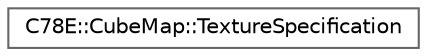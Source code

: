 digraph "Graphical Class Hierarchy"
{
 // LATEX_PDF_SIZE
  bgcolor="transparent";
  edge [fontname=Helvetica,fontsize=10,labelfontname=Helvetica,labelfontsize=10];
  node [fontname=Helvetica,fontsize=10,shape=box,height=0.2,width=0.4];
  rankdir="LR";
  Node0 [id="Node000000",label="C78E::CubeMap::TextureSpecification",height=0.2,width=0.4,color="grey40", fillcolor="white", style="filled",URL="$de/d72/struct_c78_e_1_1_cube_map_1_1_texture_specification.html",tooltip=" "];
}
